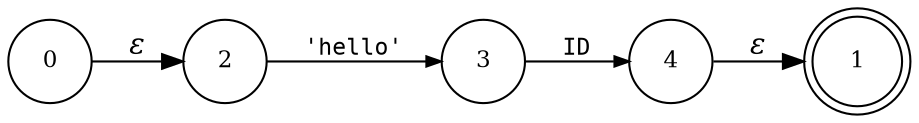 digraph ATN {
rankdir=LR;
s1[fontsize=11, label="1", shape=doublecircle, fixedsize=true, width=.6];
s0[fontsize=11,label="0", shape=circle, fixedsize=true, width=.55, peripheries=1];
s2[fontsize=11,label="2", shape=circle, fixedsize=true, width=.55, peripheries=1];
s3[fontsize=11,label="3", shape=circle, fixedsize=true, width=.55, peripheries=1];
s4[fontsize=11,label="4", shape=circle, fixedsize=true, width=.55, peripheries=1];
s0 -> s2 [fontname="Times-Italic", label="&epsilon;"];
s2 -> s3 [fontsize=11, fontname="Courier", arrowsize=.7, label = "'hello'", arrowhead = normal];
s3 -> s4 [fontsize=11, fontname="Courier", arrowsize=.7, label = "ID", arrowhead = normal];
s4 -> s1 [fontname="Times-Italic", label="&epsilon;"];
}